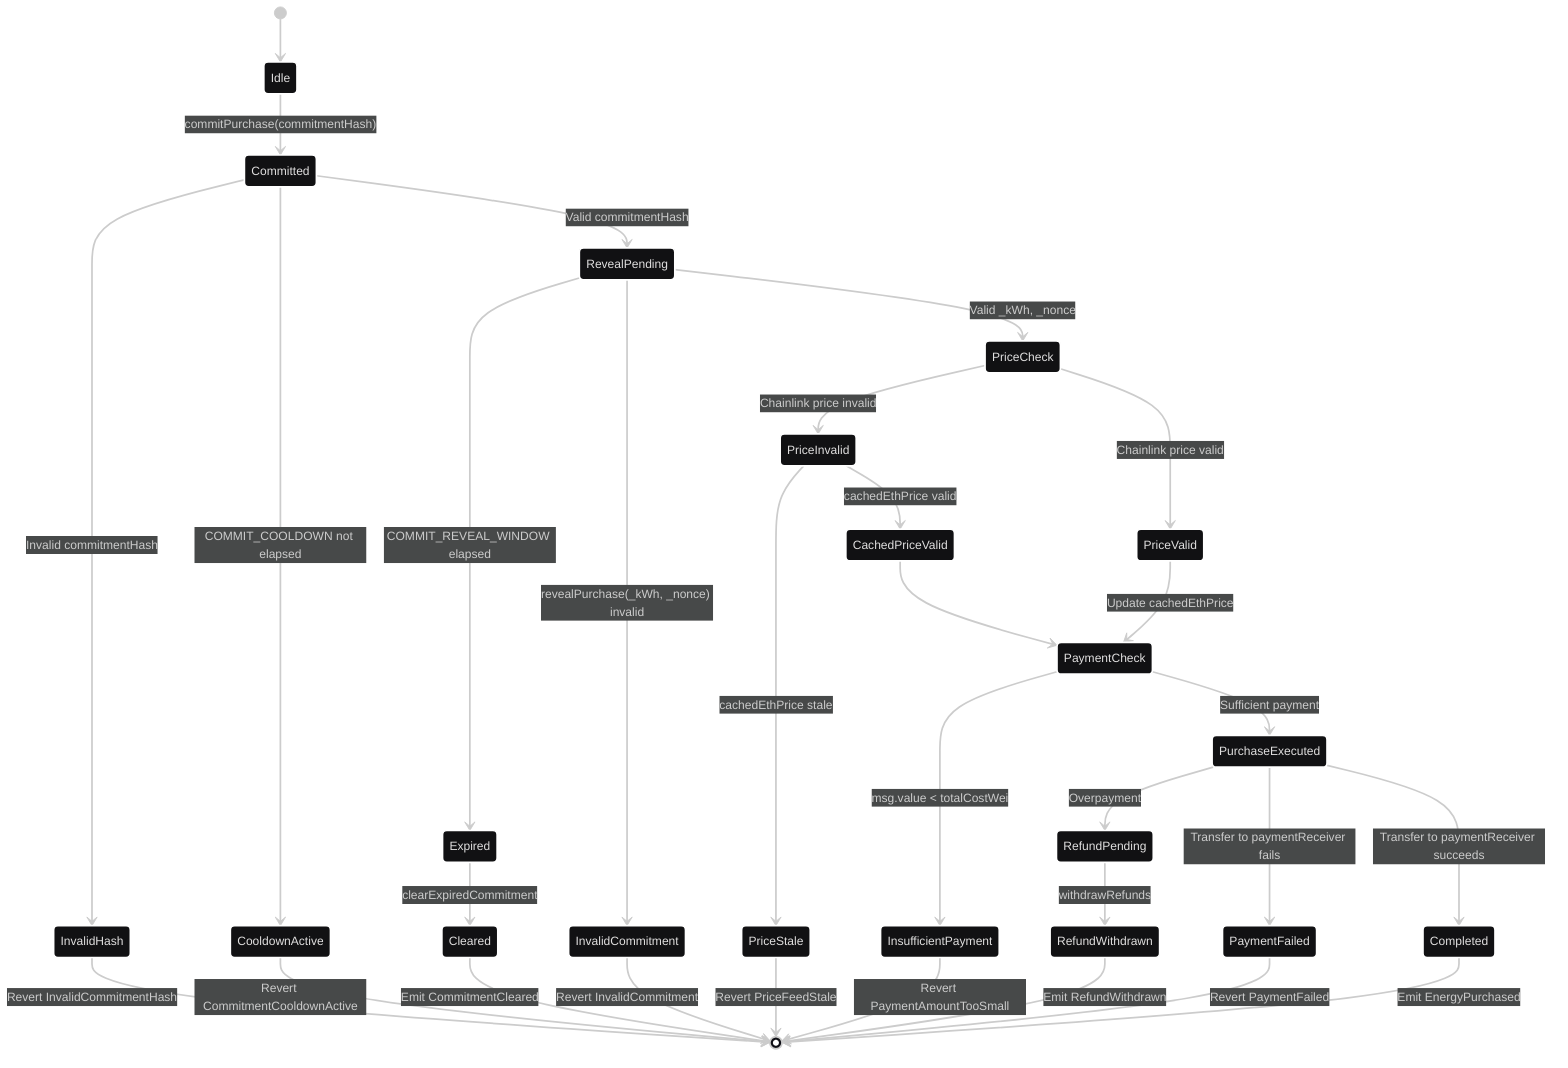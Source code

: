 ---
config:
  theme: redux-dark
  layout: dagre
---
stateDiagram-v2
    [*] --> Idle
    Idle --> Committed: commitPurchase(commitmentHash)
    Committed --> InvalidHash: Invalid commitmentHash
    InvalidHash --> [*]: Revert InvalidCommitmentHash
    Committed --> CooldownActive: COMMIT_COOLDOWN not elapsed
    CooldownActive --> [*]: Revert CommitmentCooldownActive
    Committed --> RevealPending: Valid commitmentHash
    RevealPending --> Expired: COMMIT_REVEAL_WINDOW elapsed
    Expired --> Cleared: clearExpiredCommitment
    Cleared --> [*]: Emit CommitmentCleared
    RevealPending --> InvalidCommitment: revealPurchase(_kWh, _nonce) invalid
    InvalidCommitment --> [*]: Revert InvalidCommitment
    RevealPending --> PriceCheck: Valid _kWh, _nonce
    PriceCheck --> PriceInvalid: Chainlink price invalid
    PriceInvalid --> CachedPriceValid: cachedEthPrice valid
    PriceInvalid --> PriceStale: cachedEthPrice stale
    PriceStale --> [*]: Revert PriceFeedStale
    CachedPriceValid --> PaymentCheck
    PriceCheck --> PriceValid: Chainlink price valid
    PriceValid --> PaymentCheck: Update cachedEthPrice
    PaymentCheck --> InsufficientPayment: msg.value < totalCostWei
    InsufficientPayment --> [*]: Revert PaymentAmountTooSmall
    PaymentCheck --> PurchaseExecuted: Sufficient payment
    PurchaseExecuted --> RefundPending: Overpayment
    RefundPending --> RefundWithdrawn: withdrawRefunds
    RefundWithdrawn --> [*]: Emit RefundWithdrawn
    PurchaseExecuted --> PaymentFailed: Transfer to paymentReceiver fails
    PaymentFailed --> [*]: Revert PaymentFailed
    PurchaseExecuted --> Completed: Transfer to paymentReceiver succeeds
    Completed --> [*]: Emit EnergyPurchased